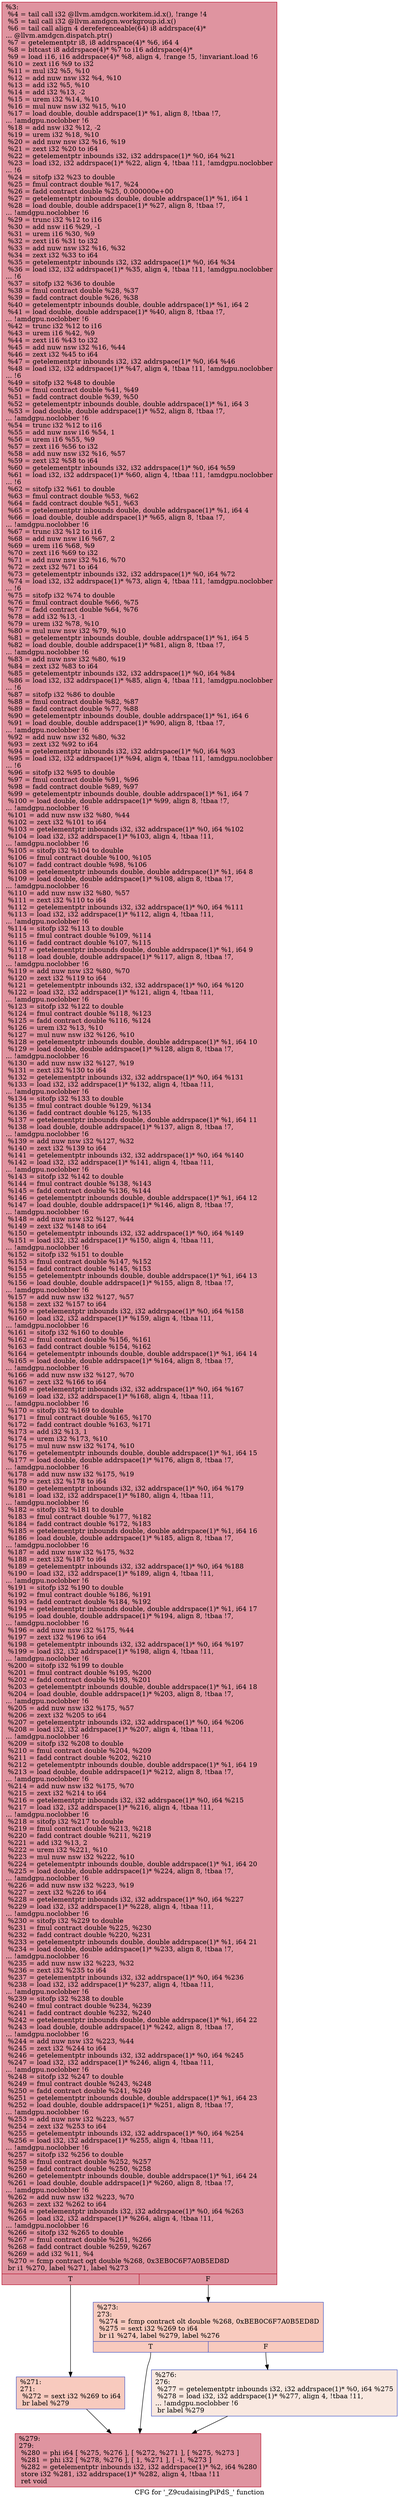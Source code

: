 digraph "CFG for '_Z9cudaisingPiPdS_' function" {
	label="CFG for '_Z9cudaisingPiPdS_' function";

	Node0x5b3d400 [shape=record,color="#b70d28ff", style=filled, fillcolor="#b70d2870",label="{%3:\l  %4 = tail call i32 @llvm.amdgcn.workitem.id.x(), !range !4\l  %5 = tail call i32 @llvm.amdgcn.workgroup.id.x()\l  %6 = tail call align 4 dereferenceable(64) i8 addrspace(4)*\l... @llvm.amdgcn.dispatch.ptr()\l  %7 = getelementptr i8, i8 addrspace(4)* %6, i64 4\l  %8 = bitcast i8 addrspace(4)* %7 to i16 addrspace(4)*\l  %9 = load i16, i16 addrspace(4)* %8, align 4, !range !5, !invariant.load !6\l  %10 = zext i16 %9 to i32\l  %11 = mul i32 %5, %10\l  %12 = add nuw nsw i32 %4, %10\l  %13 = add i32 %5, %10\l  %14 = add i32 %13, -2\l  %15 = urem i32 %14, %10\l  %16 = mul nuw nsw i32 %15, %10\l  %17 = load double, double addrspace(1)* %1, align 8, !tbaa !7,\l... !amdgpu.noclobber !6\l  %18 = add nsw i32 %12, -2\l  %19 = urem i32 %18, %10\l  %20 = add nuw nsw i32 %16, %19\l  %21 = zext i32 %20 to i64\l  %22 = getelementptr inbounds i32, i32 addrspace(1)* %0, i64 %21\l  %23 = load i32, i32 addrspace(1)* %22, align 4, !tbaa !11, !amdgpu.noclobber\l... !6\l  %24 = sitofp i32 %23 to double\l  %25 = fmul contract double %17, %24\l  %26 = fadd contract double %25, 0.000000e+00\l  %27 = getelementptr inbounds double, double addrspace(1)* %1, i64 1\l  %28 = load double, double addrspace(1)* %27, align 8, !tbaa !7,\l... !amdgpu.noclobber !6\l  %29 = trunc i32 %12 to i16\l  %30 = add nsw i16 %29, -1\l  %31 = urem i16 %30, %9\l  %32 = zext i16 %31 to i32\l  %33 = add nuw nsw i32 %16, %32\l  %34 = zext i32 %33 to i64\l  %35 = getelementptr inbounds i32, i32 addrspace(1)* %0, i64 %34\l  %36 = load i32, i32 addrspace(1)* %35, align 4, !tbaa !11, !amdgpu.noclobber\l... !6\l  %37 = sitofp i32 %36 to double\l  %38 = fmul contract double %28, %37\l  %39 = fadd contract double %26, %38\l  %40 = getelementptr inbounds double, double addrspace(1)* %1, i64 2\l  %41 = load double, double addrspace(1)* %40, align 8, !tbaa !7,\l... !amdgpu.noclobber !6\l  %42 = trunc i32 %12 to i16\l  %43 = urem i16 %42, %9\l  %44 = zext i16 %43 to i32\l  %45 = add nuw nsw i32 %16, %44\l  %46 = zext i32 %45 to i64\l  %47 = getelementptr inbounds i32, i32 addrspace(1)* %0, i64 %46\l  %48 = load i32, i32 addrspace(1)* %47, align 4, !tbaa !11, !amdgpu.noclobber\l... !6\l  %49 = sitofp i32 %48 to double\l  %50 = fmul contract double %41, %49\l  %51 = fadd contract double %39, %50\l  %52 = getelementptr inbounds double, double addrspace(1)* %1, i64 3\l  %53 = load double, double addrspace(1)* %52, align 8, !tbaa !7,\l... !amdgpu.noclobber !6\l  %54 = trunc i32 %12 to i16\l  %55 = add nuw nsw i16 %54, 1\l  %56 = urem i16 %55, %9\l  %57 = zext i16 %56 to i32\l  %58 = add nuw nsw i32 %16, %57\l  %59 = zext i32 %58 to i64\l  %60 = getelementptr inbounds i32, i32 addrspace(1)* %0, i64 %59\l  %61 = load i32, i32 addrspace(1)* %60, align 4, !tbaa !11, !amdgpu.noclobber\l... !6\l  %62 = sitofp i32 %61 to double\l  %63 = fmul contract double %53, %62\l  %64 = fadd contract double %51, %63\l  %65 = getelementptr inbounds double, double addrspace(1)* %1, i64 4\l  %66 = load double, double addrspace(1)* %65, align 8, !tbaa !7,\l... !amdgpu.noclobber !6\l  %67 = trunc i32 %12 to i16\l  %68 = add nuw nsw i16 %67, 2\l  %69 = urem i16 %68, %9\l  %70 = zext i16 %69 to i32\l  %71 = add nuw nsw i32 %16, %70\l  %72 = zext i32 %71 to i64\l  %73 = getelementptr inbounds i32, i32 addrspace(1)* %0, i64 %72\l  %74 = load i32, i32 addrspace(1)* %73, align 4, !tbaa !11, !amdgpu.noclobber\l... !6\l  %75 = sitofp i32 %74 to double\l  %76 = fmul contract double %66, %75\l  %77 = fadd contract double %64, %76\l  %78 = add i32 %13, -1\l  %79 = urem i32 %78, %10\l  %80 = mul nuw nsw i32 %79, %10\l  %81 = getelementptr inbounds double, double addrspace(1)* %1, i64 5\l  %82 = load double, double addrspace(1)* %81, align 8, !tbaa !7,\l... !amdgpu.noclobber !6\l  %83 = add nuw nsw i32 %80, %19\l  %84 = zext i32 %83 to i64\l  %85 = getelementptr inbounds i32, i32 addrspace(1)* %0, i64 %84\l  %86 = load i32, i32 addrspace(1)* %85, align 4, !tbaa !11, !amdgpu.noclobber\l... !6\l  %87 = sitofp i32 %86 to double\l  %88 = fmul contract double %82, %87\l  %89 = fadd contract double %77, %88\l  %90 = getelementptr inbounds double, double addrspace(1)* %1, i64 6\l  %91 = load double, double addrspace(1)* %90, align 8, !tbaa !7,\l... !amdgpu.noclobber !6\l  %92 = add nuw nsw i32 %80, %32\l  %93 = zext i32 %92 to i64\l  %94 = getelementptr inbounds i32, i32 addrspace(1)* %0, i64 %93\l  %95 = load i32, i32 addrspace(1)* %94, align 4, !tbaa !11, !amdgpu.noclobber\l... !6\l  %96 = sitofp i32 %95 to double\l  %97 = fmul contract double %91, %96\l  %98 = fadd contract double %89, %97\l  %99 = getelementptr inbounds double, double addrspace(1)* %1, i64 7\l  %100 = load double, double addrspace(1)* %99, align 8, !tbaa !7,\l... !amdgpu.noclobber !6\l  %101 = add nuw nsw i32 %80, %44\l  %102 = zext i32 %101 to i64\l  %103 = getelementptr inbounds i32, i32 addrspace(1)* %0, i64 %102\l  %104 = load i32, i32 addrspace(1)* %103, align 4, !tbaa !11,\l... !amdgpu.noclobber !6\l  %105 = sitofp i32 %104 to double\l  %106 = fmul contract double %100, %105\l  %107 = fadd contract double %98, %106\l  %108 = getelementptr inbounds double, double addrspace(1)* %1, i64 8\l  %109 = load double, double addrspace(1)* %108, align 8, !tbaa !7,\l... !amdgpu.noclobber !6\l  %110 = add nuw nsw i32 %80, %57\l  %111 = zext i32 %110 to i64\l  %112 = getelementptr inbounds i32, i32 addrspace(1)* %0, i64 %111\l  %113 = load i32, i32 addrspace(1)* %112, align 4, !tbaa !11,\l... !amdgpu.noclobber !6\l  %114 = sitofp i32 %113 to double\l  %115 = fmul contract double %109, %114\l  %116 = fadd contract double %107, %115\l  %117 = getelementptr inbounds double, double addrspace(1)* %1, i64 9\l  %118 = load double, double addrspace(1)* %117, align 8, !tbaa !7,\l... !amdgpu.noclobber !6\l  %119 = add nuw nsw i32 %80, %70\l  %120 = zext i32 %119 to i64\l  %121 = getelementptr inbounds i32, i32 addrspace(1)* %0, i64 %120\l  %122 = load i32, i32 addrspace(1)* %121, align 4, !tbaa !11,\l... !amdgpu.noclobber !6\l  %123 = sitofp i32 %122 to double\l  %124 = fmul contract double %118, %123\l  %125 = fadd contract double %116, %124\l  %126 = urem i32 %13, %10\l  %127 = mul nuw nsw i32 %126, %10\l  %128 = getelementptr inbounds double, double addrspace(1)* %1, i64 10\l  %129 = load double, double addrspace(1)* %128, align 8, !tbaa !7,\l... !amdgpu.noclobber !6\l  %130 = add nuw nsw i32 %127, %19\l  %131 = zext i32 %130 to i64\l  %132 = getelementptr inbounds i32, i32 addrspace(1)* %0, i64 %131\l  %133 = load i32, i32 addrspace(1)* %132, align 4, !tbaa !11,\l... !amdgpu.noclobber !6\l  %134 = sitofp i32 %133 to double\l  %135 = fmul contract double %129, %134\l  %136 = fadd contract double %125, %135\l  %137 = getelementptr inbounds double, double addrspace(1)* %1, i64 11\l  %138 = load double, double addrspace(1)* %137, align 8, !tbaa !7,\l... !amdgpu.noclobber !6\l  %139 = add nuw nsw i32 %127, %32\l  %140 = zext i32 %139 to i64\l  %141 = getelementptr inbounds i32, i32 addrspace(1)* %0, i64 %140\l  %142 = load i32, i32 addrspace(1)* %141, align 4, !tbaa !11,\l... !amdgpu.noclobber !6\l  %143 = sitofp i32 %142 to double\l  %144 = fmul contract double %138, %143\l  %145 = fadd contract double %136, %144\l  %146 = getelementptr inbounds double, double addrspace(1)* %1, i64 12\l  %147 = load double, double addrspace(1)* %146, align 8, !tbaa !7,\l... !amdgpu.noclobber !6\l  %148 = add nuw nsw i32 %127, %44\l  %149 = zext i32 %148 to i64\l  %150 = getelementptr inbounds i32, i32 addrspace(1)* %0, i64 %149\l  %151 = load i32, i32 addrspace(1)* %150, align 4, !tbaa !11,\l... !amdgpu.noclobber !6\l  %152 = sitofp i32 %151 to double\l  %153 = fmul contract double %147, %152\l  %154 = fadd contract double %145, %153\l  %155 = getelementptr inbounds double, double addrspace(1)* %1, i64 13\l  %156 = load double, double addrspace(1)* %155, align 8, !tbaa !7,\l... !amdgpu.noclobber !6\l  %157 = add nuw nsw i32 %127, %57\l  %158 = zext i32 %157 to i64\l  %159 = getelementptr inbounds i32, i32 addrspace(1)* %0, i64 %158\l  %160 = load i32, i32 addrspace(1)* %159, align 4, !tbaa !11,\l... !amdgpu.noclobber !6\l  %161 = sitofp i32 %160 to double\l  %162 = fmul contract double %156, %161\l  %163 = fadd contract double %154, %162\l  %164 = getelementptr inbounds double, double addrspace(1)* %1, i64 14\l  %165 = load double, double addrspace(1)* %164, align 8, !tbaa !7,\l... !amdgpu.noclobber !6\l  %166 = add nuw nsw i32 %127, %70\l  %167 = zext i32 %166 to i64\l  %168 = getelementptr inbounds i32, i32 addrspace(1)* %0, i64 %167\l  %169 = load i32, i32 addrspace(1)* %168, align 4, !tbaa !11,\l... !amdgpu.noclobber !6\l  %170 = sitofp i32 %169 to double\l  %171 = fmul contract double %165, %170\l  %172 = fadd contract double %163, %171\l  %173 = add i32 %13, 1\l  %174 = urem i32 %173, %10\l  %175 = mul nuw nsw i32 %174, %10\l  %176 = getelementptr inbounds double, double addrspace(1)* %1, i64 15\l  %177 = load double, double addrspace(1)* %176, align 8, !tbaa !7,\l... !amdgpu.noclobber !6\l  %178 = add nuw nsw i32 %175, %19\l  %179 = zext i32 %178 to i64\l  %180 = getelementptr inbounds i32, i32 addrspace(1)* %0, i64 %179\l  %181 = load i32, i32 addrspace(1)* %180, align 4, !tbaa !11,\l... !amdgpu.noclobber !6\l  %182 = sitofp i32 %181 to double\l  %183 = fmul contract double %177, %182\l  %184 = fadd contract double %172, %183\l  %185 = getelementptr inbounds double, double addrspace(1)* %1, i64 16\l  %186 = load double, double addrspace(1)* %185, align 8, !tbaa !7,\l... !amdgpu.noclobber !6\l  %187 = add nuw nsw i32 %175, %32\l  %188 = zext i32 %187 to i64\l  %189 = getelementptr inbounds i32, i32 addrspace(1)* %0, i64 %188\l  %190 = load i32, i32 addrspace(1)* %189, align 4, !tbaa !11,\l... !amdgpu.noclobber !6\l  %191 = sitofp i32 %190 to double\l  %192 = fmul contract double %186, %191\l  %193 = fadd contract double %184, %192\l  %194 = getelementptr inbounds double, double addrspace(1)* %1, i64 17\l  %195 = load double, double addrspace(1)* %194, align 8, !tbaa !7,\l... !amdgpu.noclobber !6\l  %196 = add nuw nsw i32 %175, %44\l  %197 = zext i32 %196 to i64\l  %198 = getelementptr inbounds i32, i32 addrspace(1)* %0, i64 %197\l  %199 = load i32, i32 addrspace(1)* %198, align 4, !tbaa !11,\l... !amdgpu.noclobber !6\l  %200 = sitofp i32 %199 to double\l  %201 = fmul contract double %195, %200\l  %202 = fadd contract double %193, %201\l  %203 = getelementptr inbounds double, double addrspace(1)* %1, i64 18\l  %204 = load double, double addrspace(1)* %203, align 8, !tbaa !7,\l... !amdgpu.noclobber !6\l  %205 = add nuw nsw i32 %175, %57\l  %206 = zext i32 %205 to i64\l  %207 = getelementptr inbounds i32, i32 addrspace(1)* %0, i64 %206\l  %208 = load i32, i32 addrspace(1)* %207, align 4, !tbaa !11,\l... !amdgpu.noclobber !6\l  %209 = sitofp i32 %208 to double\l  %210 = fmul contract double %204, %209\l  %211 = fadd contract double %202, %210\l  %212 = getelementptr inbounds double, double addrspace(1)* %1, i64 19\l  %213 = load double, double addrspace(1)* %212, align 8, !tbaa !7,\l... !amdgpu.noclobber !6\l  %214 = add nuw nsw i32 %175, %70\l  %215 = zext i32 %214 to i64\l  %216 = getelementptr inbounds i32, i32 addrspace(1)* %0, i64 %215\l  %217 = load i32, i32 addrspace(1)* %216, align 4, !tbaa !11,\l... !amdgpu.noclobber !6\l  %218 = sitofp i32 %217 to double\l  %219 = fmul contract double %213, %218\l  %220 = fadd contract double %211, %219\l  %221 = add i32 %13, 2\l  %222 = urem i32 %221, %10\l  %223 = mul nuw nsw i32 %222, %10\l  %224 = getelementptr inbounds double, double addrspace(1)* %1, i64 20\l  %225 = load double, double addrspace(1)* %224, align 8, !tbaa !7,\l... !amdgpu.noclobber !6\l  %226 = add nuw nsw i32 %223, %19\l  %227 = zext i32 %226 to i64\l  %228 = getelementptr inbounds i32, i32 addrspace(1)* %0, i64 %227\l  %229 = load i32, i32 addrspace(1)* %228, align 4, !tbaa !11,\l... !amdgpu.noclobber !6\l  %230 = sitofp i32 %229 to double\l  %231 = fmul contract double %225, %230\l  %232 = fadd contract double %220, %231\l  %233 = getelementptr inbounds double, double addrspace(1)* %1, i64 21\l  %234 = load double, double addrspace(1)* %233, align 8, !tbaa !7,\l... !amdgpu.noclobber !6\l  %235 = add nuw nsw i32 %223, %32\l  %236 = zext i32 %235 to i64\l  %237 = getelementptr inbounds i32, i32 addrspace(1)* %0, i64 %236\l  %238 = load i32, i32 addrspace(1)* %237, align 4, !tbaa !11,\l... !amdgpu.noclobber !6\l  %239 = sitofp i32 %238 to double\l  %240 = fmul contract double %234, %239\l  %241 = fadd contract double %232, %240\l  %242 = getelementptr inbounds double, double addrspace(1)* %1, i64 22\l  %243 = load double, double addrspace(1)* %242, align 8, !tbaa !7,\l... !amdgpu.noclobber !6\l  %244 = add nuw nsw i32 %223, %44\l  %245 = zext i32 %244 to i64\l  %246 = getelementptr inbounds i32, i32 addrspace(1)* %0, i64 %245\l  %247 = load i32, i32 addrspace(1)* %246, align 4, !tbaa !11,\l... !amdgpu.noclobber !6\l  %248 = sitofp i32 %247 to double\l  %249 = fmul contract double %243, %248\l  %250 = fadd contract double %241, %249\l  %251 = getelementptr inbounds double, double addrspace(1)* %1, i64 23\l  %252 = load double, double addrspace(1)* %251, align 8, !tbaa !7,\l... !amdgpu.noclobber !6\l  %253 = add nuw nsw i32 %223, %57\l  %254 = zext i32 %253 to i64\l  %255 = getelementptr inbounds i32, i32 addrspace(1)* %0, i64 %254\l  %256 = load i32, i32 addrspace(1)* %255, align 4, !tbaa !11,\l... !amdgpu.noclobber !6\l  %257 = sitofp i32 %256 to double\l  %258 = fmul contract double %252, %257\l  %259 = fadd contract double %250, %258\l  %260 = getelementptr inbounds double, double addrspace(1)* %1, i64 24\l  %261 = load double, double addrspace(1)* %260, align 8, !tbaa !7,\l... !amdgpu.noclobber !6\l  %262 = add nuw nsw i32 %223, %70\l  %263 = zext i32 %262 to i64\l  %264 = getelementptr inbounds i32, i32 addrspace(1)* %0, i64 %263\l  %265 = load i32, i32 addrspace(1)* %264, align 4, !tbaa !11,\l... !amdgpu.noclobber !6\l  %266 = sitofp i32 %265 to double\l  %267 = fmul contract double %261, %266\l  %268 = fadd contract double %259, %267\l  %269 = add i32 %11, %4\l  %270 = fcmp contract ogt double %268, 0x3EB0C6F7A0B5ED8D\l  br i1 %270, label %271, label %273\l|{<s0>T|<s1>F}}"];
	Node0x5b3d400:s0 -> Node0x5b3d780;
	Node0x5b3d400:s1 -> Node0x5b3d810;
	Node0x5b3d780 [shape=record,color="#3d50c3ff", style=filled, fillcolor="#ef886b70",label="{%271:\l271:                                              \l  %272 = sext i32 %269 to i64\l  br label %279\l}"];
	Node0x5b3d780 -> Node0x5b3d9c0;
	Node0x5b3d810 [shape=record,color="#3d50c3ff", style=filled, fillcolor="#ef886b70",label="{%273:\l273:                                              \l  %274 = fcmp contract olt double %268, 0xBEB0C6F7A0B5ED8D\l  %275 = sext i32 %269 to i64\l  br i1 %274, label %279, label %276\l|{<s0>T|<s1>F}}"];
	Node0x5b3d810:s0 -> Node0x5b3d9c0;
	Node0x5b3d810:s1 -> Node0x5b3db80;
	Node0x5b3db80 [shape=record,color="#3d50c3ff", style=filled, fillcolor="#f1ccb870",label="{%276:\l276:                                              \l  %277 = getelementptr inbounds i32, i32 addrspace(1)* %0, i64 %275\l  %278 = load i32, i32 addrspace(1)* %277, align 4, !tbaa !11,\l... !amdgpu.noclobber !6\l  br label %279\l}"];
	Node0x5b3db80 -> Node0x5b3d9c0;
	Node0x5b3d9c0 [shape=record,color="#b70d28ff", style=filled, fillcolor="#b70d2870",label="{%279:\l279:                                              \l  %280 = phi i64 [ %275, %276 ], [ %272, %271 ], [ %275, %273 ]\l  %281 = phi i32 [ %278, %276 ], [ 1, %271 ], [ -1, %273 ]\l  %282 = getelementptr inbounds i32, i32 addrspace(1)* %2, i64 %280\l  store i32 %281, i32 addrspace(1)* %282, align 4, !tbaa !11\l  ret void\l}"];
}
